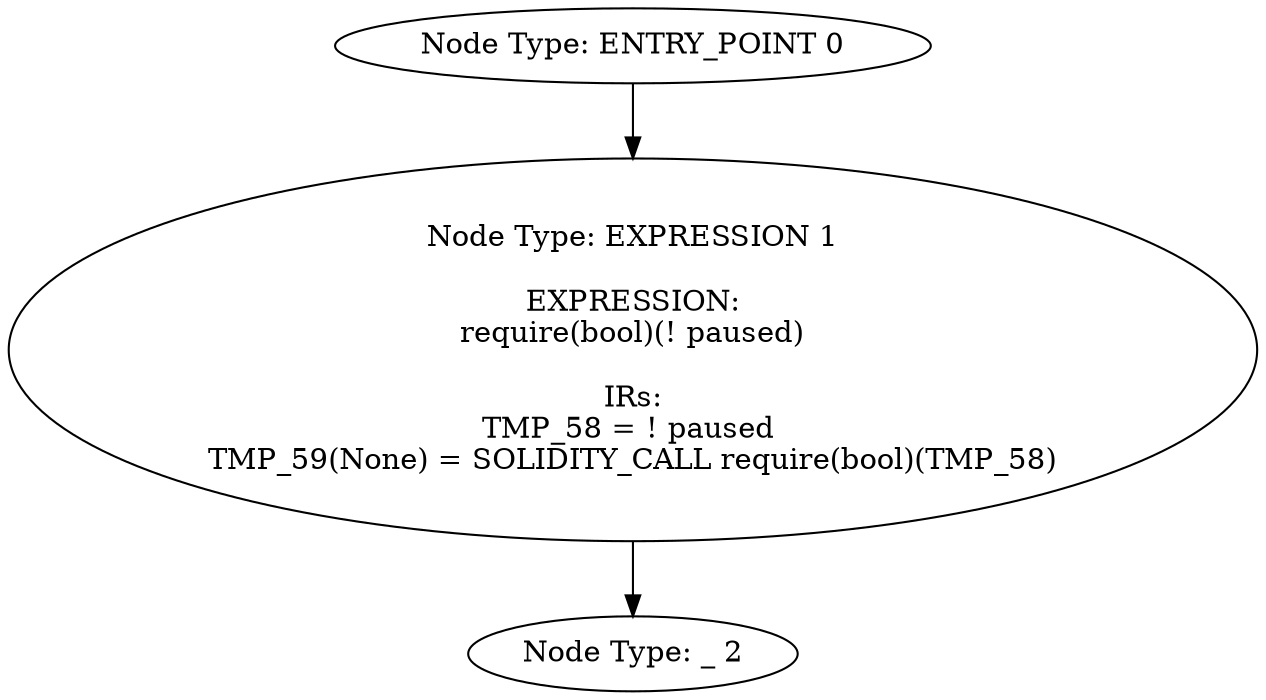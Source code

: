 digraph{
0[label="Node Type: ENTRY_POINT 0
"];
0->1;
1[label="Node Type: EXPRESSION 1

EXPRESSION:
require(bool)(! paused)

IRs:
TMP_58 = ! paused 
TMP_59(None) = SOLIDITY_CALL require(bool)(TMP_58)"];
1->2;
2[label="Node Type: _ 2
"];
}
